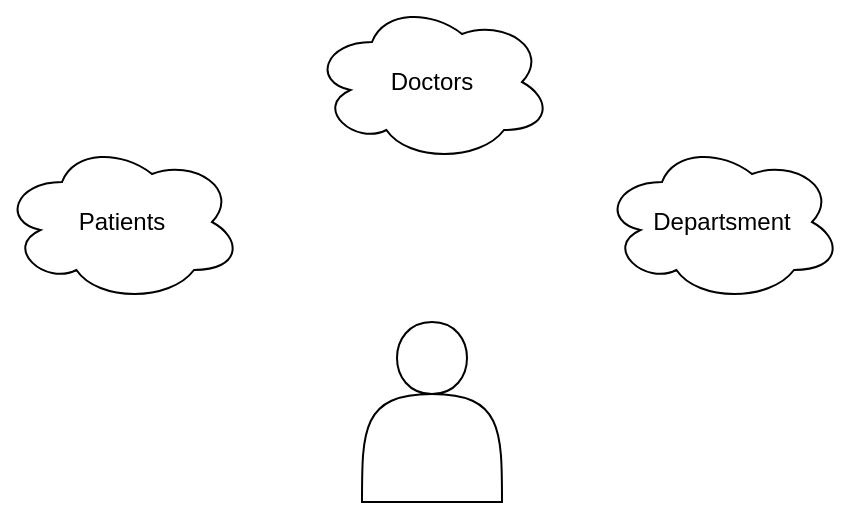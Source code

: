 <mxfile>
    <diagram id="dBINvYtSOyRelh9LK9wG" name="Purpose">
        <mxGraphModel dx="883" dy="609" grid="1" gridSize="10" guides="1" tooltips="1" connect="1" arrows="1" fold="1" page="1" pageScale="1" pageWidth="850" pageHeight="1100" math="0" shadow="0">
            <root>
                <mxCell id="0"/>
                <mxCell id="1" parent="0"/>
                <mxCell id="2" value="Patients" style="ellipse;shape=cloud;whiteSpace=wrap;html=1;" parent="1" vertex="1">
                    <mxGeometry x="210" y="150" width="120" height="80" as="geometry"/>
                </mxCell>
                <mxCell id="3" value="Doctors" style="ellipse;shape=cloud;whiteSpace=wrap;html=1;" parent="1" vertex="1">
                    <mxGeometry x="365" y="80" width="120" height="80" as="geometry"/>
                </mxCell>
                <mxCell id="4" value="Departsment" style="ellipse;shape=cloud;whiteSpace=wrap;html=1;" parent="1" vertex="1">
                    <mxGeometry x="510" y="150" width="120" height="80" as="geometry"/>
                </mxCell>
                <mxCell id="5" value="" style="shape=actor;whiteSpace=wrap;html=1;" parent="1" vertex="1">
                    <mxGeometry x="390" y="240" width="70" height="90" as="geometry"/>
                </mxCell>
            </root>
        </mxGraphModel>
    </diagram>
    <diagram id="7r7vw8Zfncynm5td8P1b" name="Entity relationship">
        <mxGraphModel dx="1733" dy="609" grid="1" gridSize="10" guides="1" tooltips="1" connect="1" arrows="1" fold="1" page="1" pageScale="1" pageWidth="850" pageHeight="1100" math="0" shadow="0">
            <root>
                <mxCell id="Q4SXNlQRKa6F_T7UMSQb-0"/>
                <mxCell id="Q4SXNlQRKa6F_T7UMSQb-1" parent="Q4SXNlQRKa6F_T7UMSQb-0"/>
                <mxCell id="eJ_2wIye-5IOV_RXUjd_-5" value="" style="edgeStyle=none;html=1;startArrow=ERmany;startFill=0;endArrow=none;endFill=0;" parent="Q4SXNlQRKa6F_T7UMSQb-1" source="Q4SXNlQRKa6F_T7UMSQb-2" target="DNWYHB6bOuFp1tgy7-HF-2" edge="1">
                    <mxGeometry relative="1" as="geometry"/>
                </mxCell>
                <mxCell id="Q4SXNlQRKa6F_T7UMSQb-2" value="Patients" style="rounded=0;whiteSpace=wrap;html=1;" parent="Q4SXNlQRKa6F_T7UMSQb-1" vertex="1">
                    <mxGeometry x="30" y="180" width="120" height="60" as="geometry"/>
                </mxCell>
                <mxCell id="Q4SXNlQRKa6F_T7UMSQb-3" value="Doctors" style="rounded=0;whiteSpace=wrap;html=1;" parent="Q4SXNlQRKa6F_T7UMSQb-1" vertex="1">
                    <mxGeometry x="759.82" y="180" width="120" height="60" as="geometry"/>
                </mxCell>
                <mxCell id="Sh8iFkt_nTOQb6CpEBwu-4" value="" style="edgeStyle=none;html=1;startArrow=classic;startFill=1;endArrow=none;endFill=0;" parent="Q4SXNlQRKa6F_T7UMSQb-1" source="Q4SXNlQRKa6F_T7UMSQb-4" target="DNWYHB6bOuFp1tgy7-HF-5" edge="1">
                    <mxGeometry relative="1" as="geometry"/>
                </mxCell>
                <mxCell id="Q4SXNlQRKa6F_T7UMSQb-4" value="Unit" style="rounded=0;whiteSpace=wrap;html=1;" parent="Q4SXNlQRKa6F_T7UMSQb-1" vertex="1">
                    <mxGeometry x="360" y="180" width="120" height="60" as="geometry"/>
                </mxCell>
                <mxCell id="Sh8iFkt_nTOQb6CpEBwu-3" value="" style="edgeStyle=none;html=1;startArrow=none;startFill=0;endArrow=classic;endFill=1;" parent="Q4SXNlQRKa6F_T7UMSQb-1" source="DNWYHB6bOuFp1tgy7-HF-2" target="Q4SXNlQRKa6F_T7UMSQb-4" edge="1">
                    <mxGeometry relative="1" as="geometry"/>
                </mxCell>
                <mxCell id="DNWYHB6bOuFp1tgy7-HF-2" value="register" style="rhombus;whiteSpace=wrap;html=1;" parent="Q4SXNlQRKa6F_T7UMSQb-1" vertex="1">
                    <mxGeometry x="180" y="180" width="140" height="60" as="geometry"/>
                </mxCell>
                <mxCell id="eJ_2wIye-5IOV_RXUjd_-12" value="" style="edgeStyle=none;html=1;startArrow=none;startFill=0;endArrow=none;endFill=0;" parent="Q4SXNlQRKa6F_T7UMSQb-1" source="eJ_2wIye-5IOV_RXUjd_-6" target="Q4SXNlQRKa6F_T7UMSQb-2" edge="1">
                    <mxGeometry relative="1" as="geometry"/>
                </mxCell>
                <mxCell id="eJ_2wIye-5IOV_RXUjd_-6" value="Name" style="ellipse;whiteSpace=wrap;html=1;" parent="Q4SXNlQRKa6F_T7UMSQb-1" vertex="1">
                    <mxGeometry x="40" y="70" width="100" height="60" as="geometry"/>
                </mxCell>
                <mxCell id="eJ_2wIye-5IOV_RXUjd_-13" style="edgeStyle=none;html=1;entryX=0;entryY=0;entryDx=0;entryDy=0;startArrow=none;startFill=0;endArrow=none;endFill=0;" parent="Q4SXNlQRKa6F_T7UMSQb-1" source="eJ_2wIye-5IOV_RXUjd_-7" target="Q4SXNlQRKa6F_T7UMSQb-2" edge="1">
                    <mxGeometry relative="1" as="geometry"/>
                </mxCell>
                <mxCell id="eJ_2wIye-5IOV_RXUjd_-7" value="Name" style="ellipse;whiteSpace=wrap;html=1;" parent="Q4SXNlQRKa6F_T7UMSQb-1" vertex="1">
                    <mxGeometry x="-110" y="70" width="100" height="60" as="geometry"/>
                </mxCell>
                <mxCell id="eJ_2wIye-5IOV_RXUjd_-15" value="" style="edgeStyle=none;html=1;startArrow=none;startFill=0;endArrow=none;endFill=0;" parent="Q4SXNlQRKa6F_T7UMSQb-1" source="eJ_2wIye-5IOV_RXUjd_-8" target="Q4SXNlQRKa6F_T7UMSQb-2" edge="1">
                    <mxGeometry relative="1" as="geometry"/>
                </mxCell>
                <mxCell id="eJ_2wIye-5IOV_RXUjd_-8" value="ecard" style="ellipse;whiteSpace=wrap;html=1;" parent="Q4SXNlQRKa6F_T7UMSQb-1" vertex="1">
                    <mxGeometry x="-120" y="180" width="100" height="60" as="geometry"/>
                </mxCell>
                <mxCell id="eJ_2wIye-5IOV_RXUjd_-16" style="edgeStyle=none;html=1;entryX=0;entryY=1;entryDx=0;entryDy=0;startArrow=none;startFill=0;endArrow=none;endFill=0;" parent="Q4SXNlQRKa6F_T7UMSQb-1" source="eJ_2wIye-5IOV_RXUjd_-9" target="Q4SXNlQRKa6F_T7UMSQb-2" edge="1">
                    <mxGeometry relative="1" as="geometry"/>
                </mxCell>
                <mxCell id="eJ_2wIye-5IOV_RXUjd_-9" value="type of line" style="ellipse;whiteSpace=wrap;html=1;" parent="Q4SXNlQRKa6F_T7UMSQb-1" vertex="1">
                    <mxGeometry x="-120" y="270" width="100" height="60" as="geometry"/>
                </mxCell>
                <mxCell id="eJ_2wIye-5IOV_RXUjd_-17" value="" style="edgeStyle=none;html=1;startArrow=none;startFill=0;endArrow=none;endFill=0;" parent="Q4SXNlQRKa6F_T7UMSQb-1" source="eJ_2wIye-5IOV_RXUjd_-10" target="Q4SXNlQRKa6F_T7UMSQb-2" edge="1">
                    <mxGeometry relative="1" as="geometry"/>
                </mxCell>
                <mxCell id="eJ_2wIye-5IOV_RXUjd_-10" value="date of birtd" style="ellipse;whiteSpace=wrap;html=1;" parent="Q4SXNlQRKa6F_T7UMSQb-1" vertex="1">
                    <mxGeometry x="40" y="270" width="100" height="60" as="geometry"/>
                </mxCell>
                <mxCell id="eJ_2wIye-5IOV_RXUjd_-18" style="edgeStyle=none;html=1;entryX=1;entryY=1;entryDx=0;entryDy=0;startArrow=none;startFill=0;endArrow=none;endFill=0;" parent="Q4SXNlQRKa6F_T7UMSQb-1" source="eJ_2wIye-5IOV_RXUjd_-11" target="Q4SXNlQRKa6F_T7UMSQb-2" edge="1">
                    <mxGeometry relative="1" as="geometry"/>
                </mxCell>
                <mxCell id="eJ_2wIye-5IOV_RXUjd_-11" value="id" style="ellipse;whiteSpace=wrap;html=1;" parent="Q4SXNlQRKa6F_T7UMSQb-1" vertex="1">
                    <mxGeometry x="180" y="270" width="100" height="60" as="geometry"/>
                </mxCell>
                <mxCell id="_OimOLlz13IDidTFCWY2-2" value="" style="edgeStyle=none;html=1;startArrow=none;startFill=0;endArrow=none;endFill=0;" parent="Q4SXNlQRKa6F_T7UMSQb-1" source="eJ_2wIye-5IOV_RXUjd_-19" target="Q4SXNlQRKa6F_T7UMSQb-3" edge="1">
                    <mxGeometry relative="1" as="geometry"/>
                </mxCell>
                <mxCell id="eJ_2wIye-5IOV_RXUjd_-19" value="Name" style="ellipse;whiteSpace=wrap;html=1;" parent="Q4SXNlQRKa6F_T7UMSQb-1" vertex="1">
                    <mxGeometry x="769.82" y="70" width="100" height="60" as="geometry"/>
                </mxCell>
                <mxCell id="eJ_2wIye-5IOV_RXUjd_-24" value="" style="edgeStyle=none;html=1;startArrow=none;startFill=0;endArrow=none;endFill=0;" parent="Q4SXNlQRKa6F_T7UMSQb-1" source="eJ_2wIye-5IOV_RXUjd_-20" target="Q4SXNlQRKa6F_T7UMSQb-3" edge="1">
                    <mxGeometry relative="1" as="geometry"/>
                </mxCell>
                <mxCell id="eJ_2wIye-5IOV_RXUjd_-20" value="id" style="ellipse;whiteSpace=wrap;html=1;" parent="Q4SXNlQRKa6F_T7UMSQb-1" vertex="1">
                    <mxGeometry x="769.82" y="270" width="100" height="60" as="geometry"/>
                </mxCell>
                <mxCell id="_OimOLlz13IDidTFCWY2-0" value="" style="edgeStyle=none;html=1;startArrow=none;startFill=0;endArrow=none;endFill=0;" parent="Q4SXNlQRKa6F_T7UMSQb-1" source="eJ_2wIye-5IOV_RXUjd_-21" target="Q4SXNlQRKa6F_T7UMSQb-3" edge="1">
                    <mxGeometry relative="1" as="geometry"/>
                </mxCell>
                <mxCell id="eJ_2wIye-5IOV_RXUjd_-21" value="Name" style="ellipse;whiteSpace=wrap;html=1;" parent="Q4SXNlQRKa6F_T7UMSQb-1" vertex="1">
                    <mxGeometry x="900" y="250" width="100" height="60" as="geometry"/>
                </mxCell>
                <mxCell id="eJ_2wIye-5IOV_RXUjd_-31" value="" style="edgeStyle=none;html=1;startArrow=none;startFill=0;endArrow=none;endFill=0;" parent="Q4SXNlQRKa6F_T7UMSQb-1" source="eJ_2wIye-5IOV_RXUjd_-27" target="Q4SXNlQRKa6F_T7UMSQb-4" edge="1">
                    <mxGeometry relative="1" as="geometry"/>
                </mxCell>
                <mxCell id="eJ_2wIye-5IOV_RXUjd_-27" value="id" style="ellipse;whiteSpace=wrap;html=1;" parent="Q4SXNlQRKa6F_T7UMSQb-1" vertex="1">
                    <mxGeometry x="370" y="70" width="100" height="60" as="geometry"/>
                </mxCell>
                <mxCell id="En8mdCNnTv9S6bOE_rwY-0" value="" style="edgeStyle=none;html=1;startArrow=none;startFill=0;endArrow=none;endFill=0;" parent="Q4SXNlQRKa6F_T7UMSQb-1" source="eJ_2wIye-5IOV_RXUjd_-29" target="Q4SXNlQRKa6F_T7UMSQb-4" edge="1">
                    <mxGeometry relative="1" as="geometry"/>
                </mxCell>
                <mxCell id="eJ_2wIye-5IOV_RXUjd_-29" value="stage" style="ellipse;whiteSpace=wrap;html=1;" parent="Q4SXNlQRKa6F_T7UMSQb-1" vertex="1">
                    <mxGeometry x="370" y="270" width="100" height="60" as="geometry"/>
                </mxCell>
                <mxCell id="eJ_2wIye-5IOV_RXUjd_-34" style="edgeStyle=none;html=1;entryX=1;entryY=0.25;entryDx=0;entryDy=0;startArrow=none;startFill=0;endArrow=none;endFill=0;" parent="Q4SXNlQRKa6F_T7UMSQb-1" source="eJ_2wIye-5IOV_RXUjd_-33" target="Q4SXNlQRKa6F_T7UMSQb-4" edge="1">
                    <mxGeometry relative="1" as="geometry"/>
                </mxCell>
                <mxCell id="eJ_2wIye-5IOV_RXUjd_-33" value="Rooms" style="ellipse;whiteSpace=wrap;html=1;" parent="Q4SXNlQRKa6F_T7UMSQb-1" vertex="1">
                    <mxGeometry x="500" y="70" width="100" height="60" as="geometry"/>
                </mxCell>
                <mxCell id="Sh8iFkt_nTOQb6CpEBwu-1" value="" style="edgeStyle=none;html=1;startArrow=none;startFill=0;endArrow=ERmany;endFill=0;" parent="Q4SXNlQRKa6F_T7UMSQb-1" source="DNWYHB6bOuFp1tgy7-HF-5" target="Q4SXNlQRKa6F_T7UMSQb-3" edge="1">
                    <mxGeometry relative="1" as="geometry"/>
                </mxCell>
                <mxCell id="DNWYHB6bOuFp1tgy7-HF-5" value="Interventionen" style="rhombus;whiteSpace=wrap;html=1;" parent="Q4SXNlQRKa6F_T7UMSQb-1" vertex="1">
                    <mxGeometry x="570" y="180" width="140" height="60" as="geometry"/>
                </mxCell>
                <mxCell id="_OimOLlz13IDidTFCWY2-5" style="edgeStyle=none;html=1;startArrow=none;startFill=0;endArrow=none;endFill=0;" parent="Q4SXNlQRKa6F_T7UMSQb-1" source="_OimOLlz13IDidTFCWY2-3" edge="1">
                    <mxGeometry relative="1" as="geometry">
                        <mxPoint x="880" y="200" as="targetPoint"/>
                    </mxGeometry>
                </mxCell>
                <mxCell id="_OimOLlz13IDidTFCWY2-3" value="Speciality" style="ellipse;whiteSpace=wrap;html=1;" parent="Q4SXNlQRKa6F_T7UMSQb-1" vertex="1">
                    <mxGeometry x="910" y="110" width="100" height="60" as="geometry"/>
                </mxCell>
            </root>
        </mxGraphModel>
    </diagram>
    <diagram id="r2UDiAiGn3V2hnTS1ahw" name="UML">
        <mxGraphModel dx="883" dy="609" grid="1" gridSize="10" guides="1" tooltips="1" connect="1" arrows="1" fold="1" page="1" pageScale="1" pageWidth="850" pageHeight="1100" math="0" shadow="0">
            <root>
                <mxCell id="9XW5_oR7fBoY7GOHt9cJ-0"/>
                <mxCell id="9XW5_oR7fBoY7GOHt9cJ-1" parent="9XW5_oR7fBoY7GOHt9cJ-0"/>
                <mxCell id="Hq8qlVSWFLPZQBd2n69B-0" value="Patients" style="swimlane;fontStyle=0;childLayout=stackLayout;horizontal=1;startSize=26;horizontalStack=0;resizeParent=1;resizeParentMax=0;resizeLast=0;collapsible=1;marginBottom=0;align=center;fontSize=14;" parent="9XW5_oR7fBoY7GOHt9cJ-1" vertex="1">
                    <mxGeometry x="120" y="80" width="160" height="222" as="geometry"/>
                </mxCell>
                <mxCell id="Hq8qlVSWFLPZQBd2n69B-1" value="patients_id:Int" style="text;strokeColor=none;fillColor=none;spacingLeft=4;spacingRight=4;overflow=hidden;rotatable=0;points=[[0,0.5],[1,0.5]];portConstraint=eastwest;fontSize=12;" parent="Hq8qlVSWFLPZQBd2n69B-0" vertex="1">
                    <mxGeometry y="26" width="160" height="30" as="geometry"/>
                </mxCell>
                <mxCell id="Hq8qlVSWFLPZQBd2n69B-2" value="f_name:String" style="text;strokeColor=none;fillColor=none;spacingLeft=4;spacingRight=4;overflow=hidden;rotatable=0;points=[[0,0.5],[1,0.5]];portConstraint=eastwest;fontSize=12;" parent="Hq8qlVSWFLPZQBd2n69B-0" vertex="1">
                    <mxGeometry y="56" width="160" height="30" as="geometry"/>
                </mxCell>
                <mxCell id="Hq8qlVSWFLPZQBd2n69B-3" value="l_name:String" style="text;strokeColor=none;fillColor=none;spacingLeft=4;spacingRight=4;overflow=hidden;rotatable=0;points=[[0,0.5],[1,0.5]];portConstraint=eastwest;fontSize=12;" parent="Hq8qlVSWFLPZQBd2n69B-0" vertex="1">
                    <mxGeometry y="86" width="160" height="34" as="geometry"/>
                </mxCell>
                <mxCell id="Awe9ZGr_i-EjD9RVI6Z--4" value="type_of:string" style="text;strokeColor=none;fillColor=none;spacingLeft=4;spacingRight=4;overflow=hidden;rotatable=0;points=[[0,0.5],[1,0.5]];portConstraint=eastwest;fontSize=12;" parent="Hq8qlVSWFLPZQBd2n69B-0" vertex="1">
                    <mxGeometry y="120" width="160" height="34" as="geometry"/>
                </mxCell>
                <mxCell id="fqet-Ys9U-0k48DinUuW-0" value="date_of_birth:int" style="text;strokeColor=none;fillColor=none;spacingLeft=4;spacingRight=4;overflow=hidden;rotatable=0;points=[[0,0.5],[1,0.5]];portConstraint=eastwest;fontSize=12;" parent="Hq8qlVSWFLPZQBd2n69B-0" vertex="1">
                    <mxGeometry y="154" width="160" height="34" as="geometry"/>
                </mxCell>
                <mxCell id="YN-273W1OnmHQgtfoX66-4" value="social_security_number:int" style="text;strokeColor=none;fillColor=none;spacingLeft=4;spacingRight=4;overflow=hidden;rotatable=0;points=[[0,0.5],[1,0.5]];portConstraint=eastwest;fontSize=12;" parent="Hq8qlVSWFLPZQBd2n69B-0" vertex="1">
                    <mxGeometry y="188" width="160" height="34" as="geometry"/>
                </mxCell>
                <mxCell id="Hq8qlVSWFLPZQBd2n69B-4" value="intervention" style="swimlane;fontStyle=0;childLayout=stackLayout;horizontal=1;startSize=26;horizontalStack=0;resizeParent=1;resizeParentMax=0;resizeLast=0;collapsible=1;marginBottom=0;align=center;fontSize=14;" parent="9XW5_oR7fBoY7GOHt9cJ-1" vertex="1">
                    <mxGeometry x="820" y="80" width="160" height="146" as="geometry"/>
                </mxCell>
                <mxCell id="Hq8qlVSWFLPZQBd2n69B-5" value="pk_realized_id:int" style="text;strokeColor=none;fillColor=none;spacingLeft=4;spacingRight=4;overflow=hidden;rotatable=0;points=[[0,0.5],[1,0.5]];portConstraint=eastwest;fontSize=12;" parent="Hq8qlVSWFLPZQBd2n69B-4" vertex="1">
                    <mxGeometry y="26" width="160" height="30" as="geometry"/>
                </mxCell>
                <mxCell id="Hq8qlVSWFLPZQBd2n69B-6" value="fk_setting_of_date_id:String" style="text;strokeColor=none;fillColor=none;spacingLeft=4;spacingRight=4;overflow=hidden;rotatable=0;points=[[0,0.5],[1,0.5]];portConstraint=eastwest;fontSize=12;" parent="Hq8qlVSWFLPZQBd2n69B-4" vertex="1">
                    <mxGeometry y="56" width="160" height="30" as="geometry"/>
                </mxCell>
                <mxCell id="Hq8qlVSWFLPZQBd2n69B-7" value="observed_symptom:String" style="text;strokeColor=none;fillColor=none;spacingLeft=4;spacingRight=4;overflow=hidden;rotatable=0;points=[[0,0.5],[1,0.5]];portConstraint=eastwest;fontSize=12;" parent="Hq8qlVSWFLPZQBd2n69B-4" vertex="1">
                    <mxGeometry y="86" width="160" height="30" as="geometry"/>
                </mxCell>
                <mxCell id="BhRoVLzOn9r5aL2Zuq4i-0" value="prescribed_treatment:string" style="text;strokeColor=none;fillColor=none;spacingLeft=4;spacingRight=4;overflow=hidden;rotatable=0;points=[[0,0.5],[1,0.5]];portConstraint=eastwest;fontSize=12;" parent="Hq8qlVSWFLPZQBd2n69B-4" vertex="1">
                    <mxGeometry y="116" width="160" height="30" as="geometry"/>
                </mxCell>
                <mxCell id="Hq8qlVSWFLPZQBd2n69B-8" value="Unit" style="swimlane;fontStyle=0;childLayout=stackLayout;horizontal=1;startSize=26;horizontalStack=0;resizeParent=1;resizeParentMax=0;resizeLast=0;collapsible=1;marginBottom=0;align=center;fontSize=14;" parent="9XW5_oR7fBoY7GOHt9cJ-1" vertex="1">
                    <mxGeometry x="580" y="80" width="160" height="206" as="geometry"/>
                </mxCell>
                <mxCell id="Hq8qlVSWFLPZQBd2n69B-9" value="unit_id:Int" style="text;strokeColor=none;fillColor=none;spacingLeft=4;spacingRight=4;overflow=hidden;rotatable=0;points=[[0,0.5],[1,0.5]];portConstraint=eastwest;fontSize=12;" parent="Hq8qlVSWFLPZQBd2n69B-8" vertex="1">
                    <mxGeometry y="26" width="160" height="30" as="geometry"/>
                </mxCell>
                <mxCell id="Hq8qlVSWFLPZQBd2n69B-10" value="Rooms:int" style="text;strokeColor=none;fillColor=none;spacingLeft=4;spacingRight=4;overflow=hidden;rotatable=0;points=[[0,0.5],[1,0.5]];portConstraint=eastwest;fontSize=12;" parent="Hq8qlVSWFLPZQBd2n69B-8" vertex="1">
                    <mxGeometry y="56" width="160" height="30" as="geometry"/>
                </mxCell>
                <mxCell id="Hq8qlVSWFLPZQBd2n69B-11" value="stage:int" style="text;strokeColor=none;fillColor=none;spacingLeft=4;spacingRight=4;overflow=hidden;rotatable=0;points=[[0,0.5],[1,0.5]];portConstraint=eastwest;fontSize=12;" parent="Hq8qlVSWFLPZQBd2n69B-8" vertex="1">
                    <mxGeometry y="86" width="160" height="30" as="geometry"/>
                </mxCell>
                <mxCell id="tbTnnh1O4esCsExSNS6p-18" value="name:int" style="text;strokeColor=none;fillColor=none;spacingLeft=4;spacingRight=4;overflow=hidden;rotatable=0;points=[[0,0.5],[1,0.5]];portConstraint=eastwest;fontSize=12;" parent="Hq8qlVSWFLPZQBd2n69B-8" vertex="1">
                    <mxGeometry y="116" width="160" height="30" as="geometry"/>
                </mxCell>
                <mxCell id="tbTnnh1O4esCsExSNS6p-20" value="fk_date_of_admission_id&#10;:int" style="text;strokeColor=none;fillColor=none;spacingLeft=4;spacingRight=4;overflow=hidden;rotatable=0;points=[[0,0.5],[1,0.5]];portConstraint=eastwest;fontSize=12;" parent="Hq8qlVSWFLPZQBd2n69B-8" vertex="1">
                    <mxGeometry y="146" width="160" height="30" as="geometry"/>
                </mxCell>
                <mxCell id="YN-273W1OnmHQgtfoX66-6" value="fk_setting_of_date_id:String" style="text;strokeColor=none;fillColor=none;spacingLeft=4;spacingRight=4;overflow=hidden;rotatable=0;points=[[0,0.5],[1,0.5]];portConstraint=eastwest;fontSize=12;" parent="Hq8qlVSWFLPZQBd2n69B-8" vertex="1">
                    <mxGeometry y="176" width="160" height="30" as="geometry"/>
                </mxCell>
                <mxCell id="TBRrYcN004X7sm04hvYe-0" value="doctors" style="swimlane;fontStyle=0;childLayout=stackLayout;horizontal=1;startSize=26;horizontalStack=0;resizeParent=1;resizeParentMax=0;resizeLast=0;collapsible=1;marginBottom=0;align=center;fontSize=14;" parent="9XW5_oR7fBoY7GOHt9cJ-1" vertex="1">
                    <mxGeometry x="1060" y="80" width="160" height="176" as="geometry"/>
                </mxCell>
                <mxCell id="TBRrYcN004X7sm04hvYe-1" value="doctors_id:Int" style="text;strokeColor=none;fillColor=none;spacingLeft=4;spacingRight=4;overflow=hidden;rotatable=0;points=[[0,0.5],[1,0.5]];portConstraint=eastwest;fontSize=12;" parent="TBRrYcN004X7sm04hvYe-0" vertex="1">
                    <mxGeometry y="26" width="160" height="30" as="geometry"/>
                </mxCell>
                <mxCell id="TBRrYcN004X7sm04hvYe-2" value="f_name:String" style="text;strokeColor=none;fillColor=none;spacingLeft=4;spacingRight=4;overflow=hidden;rotatable=0;points=[[0,0.5],[1,0.5]];portConstraint=eastwest;fontSize=12;" parent="TBRrYcN004X7sm04hvYe-0" vertex="1">
                    <mxGeometry y="56" width="160" height="30" as="geometry"/>
                </mxCell>
                <mxCell id="TBRrYcN004X7sm04hvYe-3" value="l_name:String" style="text;strokeColor=none;fillColor=none;spacingLeft=4;spacingRight=4;overflow=hidden;rotatable=0;points=[[0,0.5],[1,0.5]];portConstraint=eastwest;fontSize=12;" parent="TBRrYcN004X7sm04hvYe-0" vertex="1">
                    <mxGeometry y="86" width="160" height="30" as="geometry"/>
                </mxCell>
                <mxCell id="TBRrYcN004X7sm04hvYe-4" value="speciality:string" style="text;strokeColor=none;fillColor=none;spacingLeft=4;spacingRight=4;overflow=hidden;rotatable=0;points=[[0,0.5],[1,0.5]];portConstraint=eastwest;fontSize=12;" parent="TBRrYcN004X7sm04hvYe-0" vertex="1">
                    <mxGeometry y="116" width="160" height="30" as="geometry"/>
                </mxCell>
                <mxCell id="YN-273W1OnmHQgtfoX66-0" value="fk_realized_id:Int" style="text;strokeColor=none;fillColor=none;spacingLeft=4;spacingRight=4;overflow=hidden;rotatable=0;points=[[0,0.5],[1,0.5]];portConstraint=eastwest;fontSize=12;" parent="TBRrYcN004X7sm04hvYe-0" vertex="1">
                    <mxGeometry y="146" width="160" height="30" as="geometry"/>
                </mxCell>
                <mxCell id="tbTnnh1O4esCsExSNS6p-14" value="Register" style="swimlane;fontStyle=0;childLayout=stackLayout;horizontal=1;startSize=26;horizontalStack=0;resizeParent=1;resizeParentMax=0;resizeLast=0;collapsible=1;marginBottom=0;align=center;fontSize=14;" parent="9XW5_oR7fBoY7GOHt9cJ-1" vertex="1">
                    <mxGeometry x="360" y="80" width="160" height="146" as="geometry"/>
                </mxCell>
                <mxCell id="tbTnnh1O4esCsExSNS6p-15" value="register_id:int" style="text;strokeColor=none;fillColor=none;spacingLeft=4;spacingRight=4;overflow=hidden;rotatable=0;points=[[0,0.5],[1,0.5]];portConstraint=eastwest;fontSize=12;" parent="tbTnnh1O4esCsExSNS6p-14" vertex="1">
                    <mxGeometry y="26" width="160" height="30" as="geometry"/>
                </mxCell>
                <mxCell id="tbTnnh1O4esCsExSNS6p-16" value="age:int" style="text;strokeColor=none;fillColor=none;spacingLeft=4;spacingRight=4;overflow=hidden;rotatable=0;points=[[0,0.5],[1,0.5]];portConstraint=eastwest;fontSize=12;" parent="tbTnnh1O4esCsExSNS6p-14" vertex="1">
                    <mxGeometry y="56" width="160" height="30" as="geometry"/>
                </mxCell>
                <mxCell id="tbTnnh1O4esCsExSNS6p-17" value="pk:date_of_admission&#10;:int" style="text;strokeColor=none;fillColor=none;spacingLeft=4;spacingRight=4;overflow=hidden;rotatable=0;points=[[0,0.5],[1,0.5]];portConstraint=eastwest;fontSize=12;" parent="tbTnnh1O4esCsExSNS6p-14" vertex="1">
                    <mxGeometry y="86" width="160" height="30" as="geometry"/>
                </mxCell>
                <mxCell id="G2sLsStDuosA6lsbBqwb-1" value="fk_patient_id:int" style="text;strokeColor=none;fillColor=none;spacingLeft=4;spacingRight=4;overflow=hidden;rotatable=0;points=[[0,0.5],[1,0.5]];portConstraint=eastwest;fontSize=12;" parent="tbTnnh1O4esCsExSNS6p-14" vertex="1">
                    <mxGeometry y="116" width="160" height="30" as="geometry"/>
                </mxCell>
                <mxCell id="YN-273W1OnmHQgtfoX66-1" value="" style="edgeStyle=orthogonalEdgeStyle;html=1;startArrow=ERone;startFill=0;endArrow=ERone;endFill=0;exitX=1;exitY=0.5;exitDx=0;exitDy=0;entryX=0;entryY=0.5;entryDx=0;entryDy=0;" parent="9XW5_oR7fBoY7GOHt9cJ-1" source="Hq8qlVSWFLPZQBd2n69B-5" target="YN-273W1OnmHQgtfoX66-0" edge="1">
                    <mxGeometry relative="1" as="geometry"/>
                </mxCell>
                <mxCell id="YN-273W1OnmHQgtfoX66-2" value="" style="edgeStyle=orthogonalEdgeStyle;html=1;startArrow=ERone;startFill=0;endArrow=ERmany;endFill=0;exitX=1;exitY=0.5;exitDx=0;exitDy=0;entryX=0;entryY=0.5;entryDx=0;entryDy=0;" parent="9XW5_oR7fBoY7GOHt9cJ-1" source="tbTnnh1O4esCsExSNS6p-17" target="tbTnnh1O4esCsExSNS6p-20" edge="1">
                    <mxGeometry relative="1" as="geometry">
                        <mxPoint x="570" y="260" as="targetPoint"/>
                    </mxGeometry>
                </mxCell>
                <mxCell id="YN-273W1OnmHQgtfoX66-5" value="" style="edgeStyle=orthogonalEdgeStyle;html=1;startArrow=ERone;startFill=0;endArrow=ERmany;endFill=0;entryX=1;entryY=0.5;entryDx=0;entryDy=0;exitX=0;exitY=0.5;exitDx=0;exitDy=0;" parent="9XW5_oR7fBoY7GOHt9cJ-1" source="Hq8qlVSWFLPZQBd2n69B-6" target="YN-273W1OnmHQgtfoX66-6" edge="1">
                    <mxGeometry relative="1" as="geometry"/>
                </mxCell>
                <mxCell id="G2sLsStDuosA6lsbBqwb-0" value="" style="edgeStyle=orthogonalEdgeStyle;html=1;startArrow=ERone;startFill=0;endArrow=ERone;endFill=0;exitX=1;exitY=0.5;exitDx=0;exitDy=0;entryX=0;entryY=0.5;entryDx=0;entryDy=0;" parent="9XW5_oR7fBoY7GOHt9cJ-1" source="Hq8qlVSWFLPZQBd2n69B-1" target="G2sLsStDuosA6lsbBqwb-1" edge="1">
                    <mxGeometry relative="1" as="geometry"/>
                </mxCell>
            </root>
        </mxGraphModel>
    </diagram>
</mxfile>